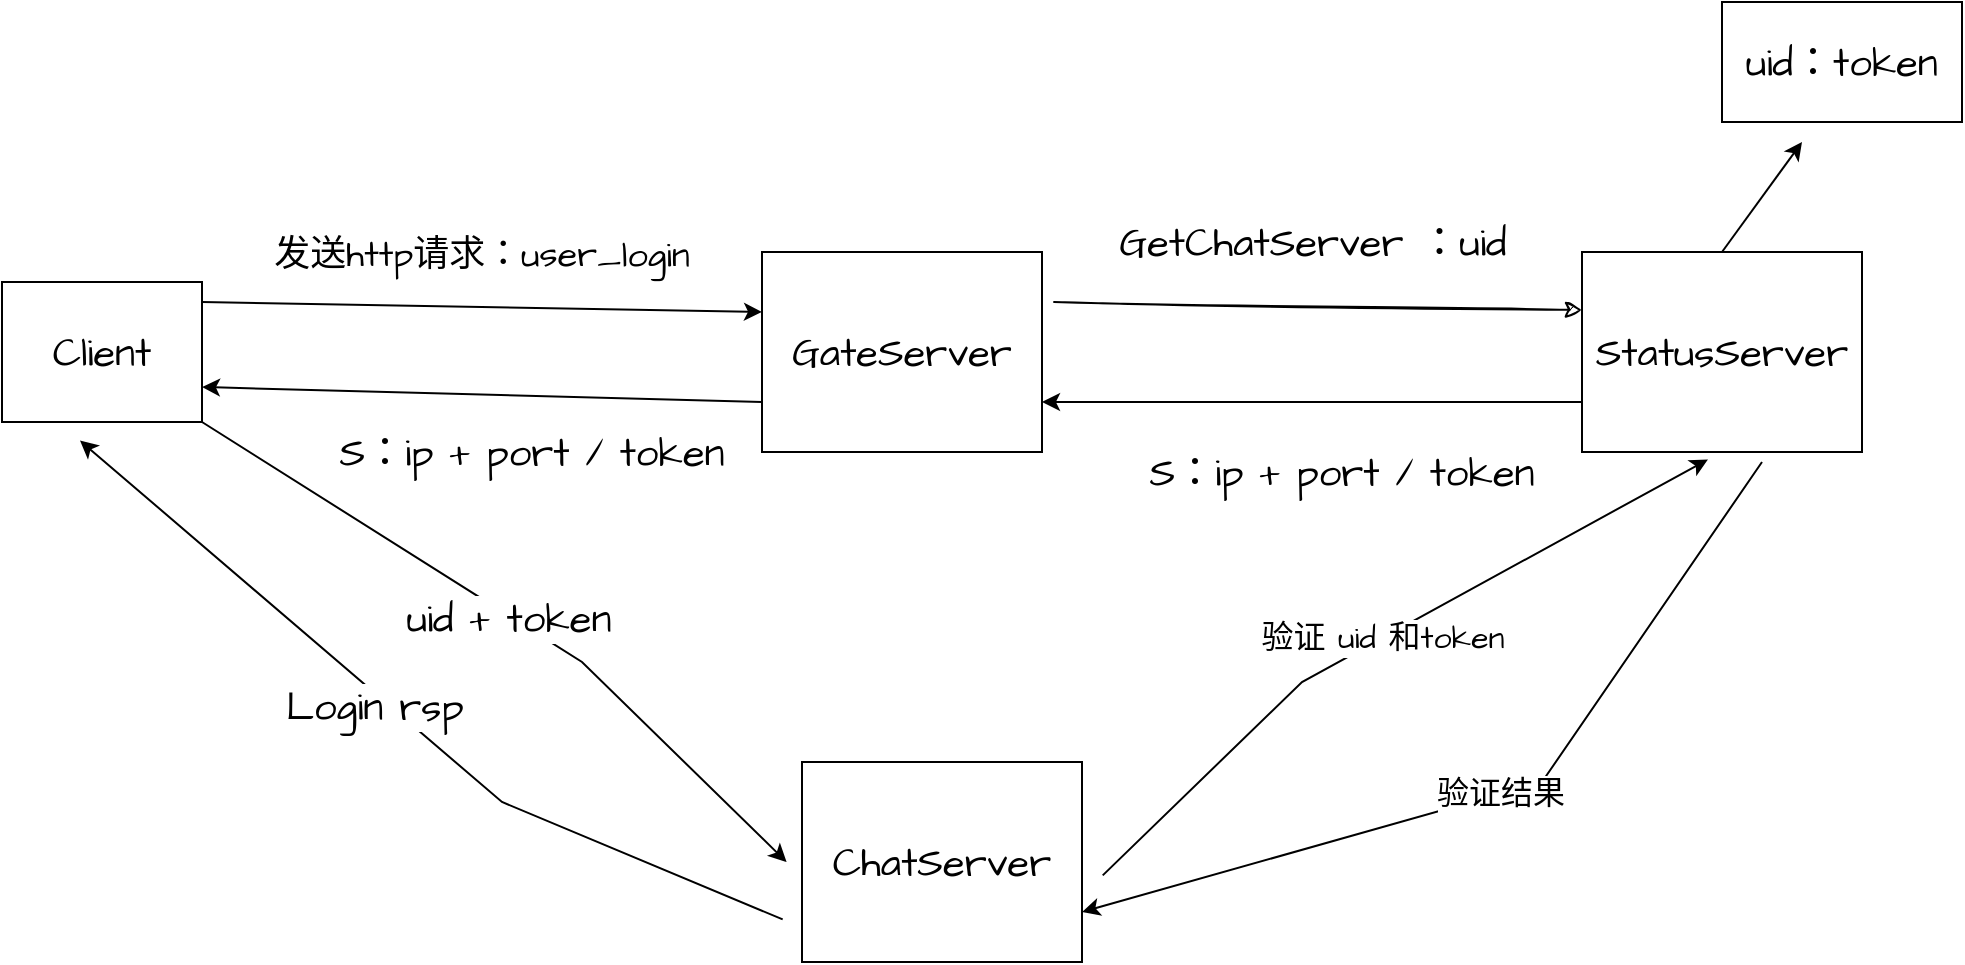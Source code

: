 <mxfile version="22.1.18" type="device">
  <diagram name="第 1 页" id="1Rm9EAXzwzx537tS5Dw1">
    <mxGraphModel dx="1221" dy="717" grid="1" gridSize="10" guides="1" tooltips="1" connect="1" arrows="1" fold="1" page="1" pageScale="1" pageWidth="20000" pageHeight="20000" math="0" shadow="0">
      <root>
        <mxCell id="0" />
        <mxCell id="1" parent="0" />
        <mxCell id="OKm6WSy-VbvGJrKmh0Ii-1" value="Client" style="rounded=0;whiteSpace=wrap;html=1;hachureGap=4;fontFamily=Architects Daughter;fontSource=https%3A%2F%2Ffonts.googleapis.com%2Fcss%3Ffamily%3DArchitects%2BDaughter;fontSize=20;" parent="1" vertex="1">
          <mxGeometry x="210" y="330" width="100" height="70" as="geometry" />
        </mxCell>
        <mxCell id="OKm6WSy-VbvGJrKmh0Ii-4" value="GateServer" style="rounded=0;whiteSpace=wrap;html=1;hachureGap=4;fontFamily=Architects Daughter;fontSource=https%3A%2F%2Ffonts.googleapis.com%2Fcss%3Ffamily%3DArchitects%2BDaughter;fontSize=20;" parent="1" vertex="1">
          <mxGeometry x="590" y="315" width="140" height="100" as="geometry" />
        </mxCell>
        <mxCell id="OKm6WSy-VbvGJrKmh0Ii-5" value="StatusServer" style="rounded=0;whiteSpace=wrap;html=1;hachureGap=4;fontFamily=Architects Daughter;fontSource=https%3A%2F%2Ffonts.googleapis.com%2Fcss%3Ffamily%3DArchitects%2BDaughter;fontSize=20;" parent="1" vertex="1">
          <mxGeometry x="1000" y="315" width="140" height="100" as="geometry" />
        </mxCell>
        <mxCell id="OKm6WSy-VbvGJrKmh0Ii-6" value="ChatServer" style="rounded=0;whiteSpace=wrap;html=1;hachureGap=4;fontFamily=Architects Daughter;fontSource=https%3A%2F%2Ffonts.googleapis.com%2Fcss%3Ffamily%3DArchitects%2BDaughter;fontSize=20;" parent="1" vertex="1">
          <mxGeometry x="610" y="570" width="140" height="100" as="geometry" />
        </mxCell>
        <mxCell id="OKm6WSy-VbvGJrKmh0Ii-14" value="" style="edgeStyle=none;orthogonalLoop=1;jettySize=auto;html=1;rounded=0;hachureGap=4;fontFamily=Architects Daughter;fontSource=https%3A%2F%2Ffonts.googleapis.com%2Fcss%3Ffamily%3DArchitects%2BDaughter;fontSize=16;entryX=0;entryY=0.5;entryDx=0;entryDy=0;" parent="1" edge="1">
          <mxGeometry width="80" relative="1" as="geometry">
            <mxPoint x="310" y="340" as="sourcePoint" />
            <mxPoint x="590" y="345" as="targetPoint" />
            <Array as="points" />
          </mxGeometry>
        </mxCell>
        <mxCell id="OKm6WSy-VbvGJrKmh0Ii-15" value="&lt;font style=&quot;font-size: 18px;&quot;&gt;发送http请求：user_login&lt;/font&gt;" style="text;strokeColor=none;align=center;fillColor=none;html=1;verticalAlign=middle;whiteSpace=wrap;rounded=0;fontSize=20;fontFamily=Architects Daughter;" parent="1" vertex="1">
          <mxGeometry x="290" y="290" width="320" height="50" as="geometry" />
        </mxCell>
        <mxCell id="OKm6WSy-VbvGJrKmh0Ii-17" value="" style="edgeStyle=none;orthogonalLoop=1;jettySize=auto;html=1;rounded=0;sketch=1;hachureGap=4;jiggle=2;curveFitting=1;fontFamily=Architects Daughter;fontSource=https%3A%2F%2Ffonts.googleapis.com%2Fcss%3Ffamily%3DArchitects%2BDaughter;fontSize=16;exitX=1.045;exitY=0.13;exitDx=0;exitDy=0;exitPerimeter=0;entryX=0.002;entryY=0.17;entryDx=0;entryDy=0;entryPerimeter=0;" parent="1" edge="1">
          <mxGeometry width="80" relative="1" as="geometry">
            <mxPoint x="736.02" y="340" as="sourcePoint" />
            <mxPoint x="1000.0" y="344" as="targetPoint" />
            <Array as="points" />
          </mxGeometry>
        </mxCell>
        <mxCell id="OKm6WSy-VbvGJrKmh0Ii-18" value="" style="edgeStyle=none;orthogonalLoop=1;jettySize=auto;html=1;rounded=0;hachureGap=4;fontFamily=Architects Daughter;fontSource=https%3A%2F%2Ffonts.googleapis.com%2Fcss%3Ffamily%3DArchitects%2BDaughter;fontSize=16;exitX=0;exitY=0.75;exitDx=0;exitDy=0;entryX=1;entryY=0.75;entryDx=0;entryDy=0;" parent="1" source="OKm6WSy-VbvGJrKmh0Ii-4" target="OKm6WSy-VbvGJrKmh0Ii-1" edge="1">
          <mxGeometry width="80" relative="1" as="geometry">
            <mxPoint x="590" y="460" as="sourcePoint" />
            <mxPoint x="410" y="414" as="targetPoint" />
            <Array as="points" />
          </mxGeometry>
        </mxCell>
        <mxCell id="OKm6WSy-VbvGJrKmh0Ii-19" value="" style="edgeStyle=none;orthogonalLoop=1;jettySize=auto;html=1;rounded=0;hachureGap=4;fontFamily=Architects Daughter;fontSource=https%3A%2F%2Ffonts.googleapis.com%2Fcss%3Ffamily%3DArchitects%2BDaughter;fontSize=16;exitX=0;exitY=0.75;exitDx=0;exitDy=0;entryX=1;entryY=0.75;entryDx=0;entryDy=0;" parent="1" source="OKm6WSy-VbvGJrKmh0Ii-5" target="OKm6WSy-VbvGJrKmh0Ii-4" edge="1">
          <mxGeometry width="80" relative="1" as="geometry">
            <mxPoint x="770" y="450" as="sourcePoint" />
            <mxPoint x="1034" y="454" as="targetPoint" />
            <Array as="points" />
          </mxGeometry>
        </mxCell>
        <mxCell id="OKm6WSy-VbvGJrKmh0Ii-22" value="S：ip + port / token" style="text;strokeColor=none;align=center;fillColor=none;html=1;verticalAlign=middle;whiteSpace=wrap;rounded=0;fontSize=20;fontFamily=Architects Daughter;" parent="1" vertex="1">
          <mxGeometry x="370" y="400" width="210" height="30" as="geometry" />
        </mxCell>
        <mxCell id="OKm6WSy-VbvGJrKmh0Ii-24" value="" style="edgeStyle=none;orthogonalLoop=1;jettySize=auto;html=1;rounded=0;hachureGap=4;fontFamily=Architects Daughter;fontSource=https%3A%2F%2Ffonts.googleapis.com%2Fcss%3Ffamily%3DArchitects%2BDaughter;fontSize=16;exitX=1;exitY=1;exitDx=0;exitDy=0;entryX=-0.055;entryY=0.5;entryDx=0;entryDy=0;entryPerimeter=0;" parent="1" source="OKm6WSy-VbvGJrKmh0Ii-1" target="OKm6WSy-VbvGJrKmh0Ii-6" edge="1">
          <mxGeometry width="80" relative="1" as="geometry">
            <mxPoint x="310" y="470" as="sourcePoint" />
            <mxPoint x="390" y="470" as="targetPoint" />
            <Array as="points">
              <mxPoint x="500" y="520" />
            </Array>
          </mxGeometry>
        </mxCell>
        <mxCell id="OKm6WSy-VbvGJrKmh0Ii-26" value="uid + token" style="edgeLabel;html=1;align=center;verticalAlign=middle;resizable=0;points=[];fontSize=20;fontFamily=Architects Daughter;" parent="OKm6WSy-VbvGJrKmh0Ii-24" vertex="1" connectable="0">
          <mxGeometry x="-0.013" y="-1" relative="1" as="geometry">
            <mxPoint as="offset" />
          </mxGeometry>
        </mxCell>
        <mxCell id="OKm6WSy-VbvGJrKmh0Ii-27" value="验证 uid 和token" style="edgeStyle=none;orthogonalLoop=1;jettySize=auto;html=1;rounded=0;hachureGap=4;fontFamily=Architects Daughter;fontSource=https%3A%2F%2Ffonts.googleapis.com%2Fcss%3Ffamily%3DArchitects%2BDaughter;fontSize=16;exitX=1.074;exitY=0.567;exitDx=0;exitDy=0;exitPerimeter=0;entryX=0.45;entryY=1.037;entryDx=0;entryDy=0;entryPerimeter=0;" parent="1" source="OKm6WSy-VbvGJrKmh0Ii-6" target="OKm6WSy-VbvGJrKmh0Ii-5" edge="1">
          <mxGeometry width="80" relative="1" as="geometry">
            <mxPoint x="920" y="590" as="sourcePoint" />
            <mxPoint x="1000" y="590" as="targetPoint" />
            <Array as="points">
              <mxPoint x="860" y="530" />
            </Array>
          </mxGeometry>
        </mxCell>
        <mxCell id="OKm6WSy-VbvGJrKmh0Ii-28" value="" style="edgeStyle=none;orthogonalLoop=1;jettySize=auto;html=1;rounded=0;hachureGap=4;fontFamily=Architects Daughter;fontSource=https%3A%2F%2Ffonts.googleapis.com%2Fcss%3Ffamily%3DArchitects%2BDaughter;fontSize=16;exitX=-0.069;exitY=0.787;exitDx=0;exitDy=0;entryX=0.39;entryY=1.133;entryDx=0;entryDy=0;entryPerimeter=0;exitPerimeter=0;" parent="1" source="OKm6WSy-VbvGJrKmh0Ii-6" target="OKm6WSy-VbvGJrKmh0Ii-1" edge="1">
          <mxGeometry width="80" relative="1" as="geometry">
            <mxPoint x="890" y="150" as="sourcePoint" />
            <mxPoint x="970" y="150" as="targetPoint" />
            <Array as="points">
              <mxPoint x="460" y="590" />
            </Array>
          </mxGeometry>
        </mxCell>
        <mxCell id="OKm6WSy-VbvGJrKmh0Ii-29" value="Login rsp" style="edgeLabel;html=1;align=center;verticalAlign=middle;resizable=0;points=[];fontSize=20;fontFamily=Architects Daughter;" parent="OKm6WSy-VbvGJrKmh0Ii-28" vertex="1" connectable="0">
          <mxGeometry x="0.082" y="5" relative="1" as="geometry">
            <mxPoint as="offset" />
          </mxGeometry>
        </mxCell>
        <mxCell id="OKm6WSy-VbvGJrKmh0Ii-30" value="验证结果" style="edgeStyle=none;orthogonalLoop=1;jettySize=auto;html=1;rounded=0;hachureGap=4;fontFamily=Architects Daughter;fontSource=https%3A%2F%2Ffonts.googleapis.com%2Fcss%3Ffamily%3DArchitects%2BDaughter;fontSize=16;entryX=1;entryY=0.75;entryDx=0;entryDy=0;" parent="1" target="OKm6WSy-VbvGJrKmh0Ii-6" edge="1">
          <mxGeometry width="80" relative="1" as="geometry">
            <mxPoint x="1090" y="420" as="sourcePoint" />
            <mxPoint x="760" y="660" as="targetPoint" />
            <Array as="points">
              <mxPoint x="980" y="580" />
            </Array>
          </mxGeometry>
        </mxCell>
        <mxCell id="OKm6WSy-VbvGJrKmh0Ii-32" value="GetChatServer ：uid" style="text;html=1;align=center;verticalAlign=middle;resizable=0;points=[];autosize=1;strokeColor=none;fillColor=none;fontSize=20;fontFamily=Architects Daughter;" parent="1" vertex="1">
          <mxGeometry x="755" y="290" width="220" height="40" as="geometry" />
        </mxCell>
        <mxCell id="OKm6WSy-VbvGJrKmh0Ii-34" value="" style="edgeStyle=none;orthogonalLoop=1;jettySize=auto;html=1;rounded=0;hachureGap=4;fontFamily=Architects Daughter;fontSource=https%3A%2F%2Ffonts.googleapis.com%2Fcss%3Ffamily%3DArchitects%2BDaughter;fontSize=16;exitX=0.5;exitY=0;exitDx=0;exitDy=0;" parent="1" source="OKm6WSy-VbvGJrKmh0Ii-5" edge="1">
          <mxGeometry width="80" relative="1" as="geometry">
            <mxPoint x="1170" y="480" as="sourcePoint" />
            <mxPoint x="1110" y="260" as="targetPoint" />
            <Array as="points" />
          </mxGeometry>
        </mxCell>
        <mxCell id="OKm6WSy-VbvGJrKmh0Ii-35" value="uid：token" style="rounded=0;whiteSpace=wrap;html=1;hachureGap=4;fontFamily=Architects Daughter;fontSource=https%3A%2F%2Ffonts.googleapis.com%2Fcss%3Ffamily%3DArchitects%2BDaughter;fontSize=20;" parent="1" vertex="1">
          <mxGeometry x="1070" y="190" width="120" height="60" as="geometry" />
        </mxCell>
        <mxCell id="OKm6WSy-VbvGJrKmh0Ii-36" value="S：ip + port / token" style="text;strokeColor=none;align=center;fillColor=none;html=1;verticalAlign=middle;whiteSpace=wrap;rounded=0;fontSize=20;fontFamily=Architects Daughter;" parent="1" vertex="1">
          <mxGeometry x="775" y="410" width="210" height="30" as="geometry" />
        </mxCell>
      </root>
    </mxGraphModel>
  </diagram>
</mxfile>

